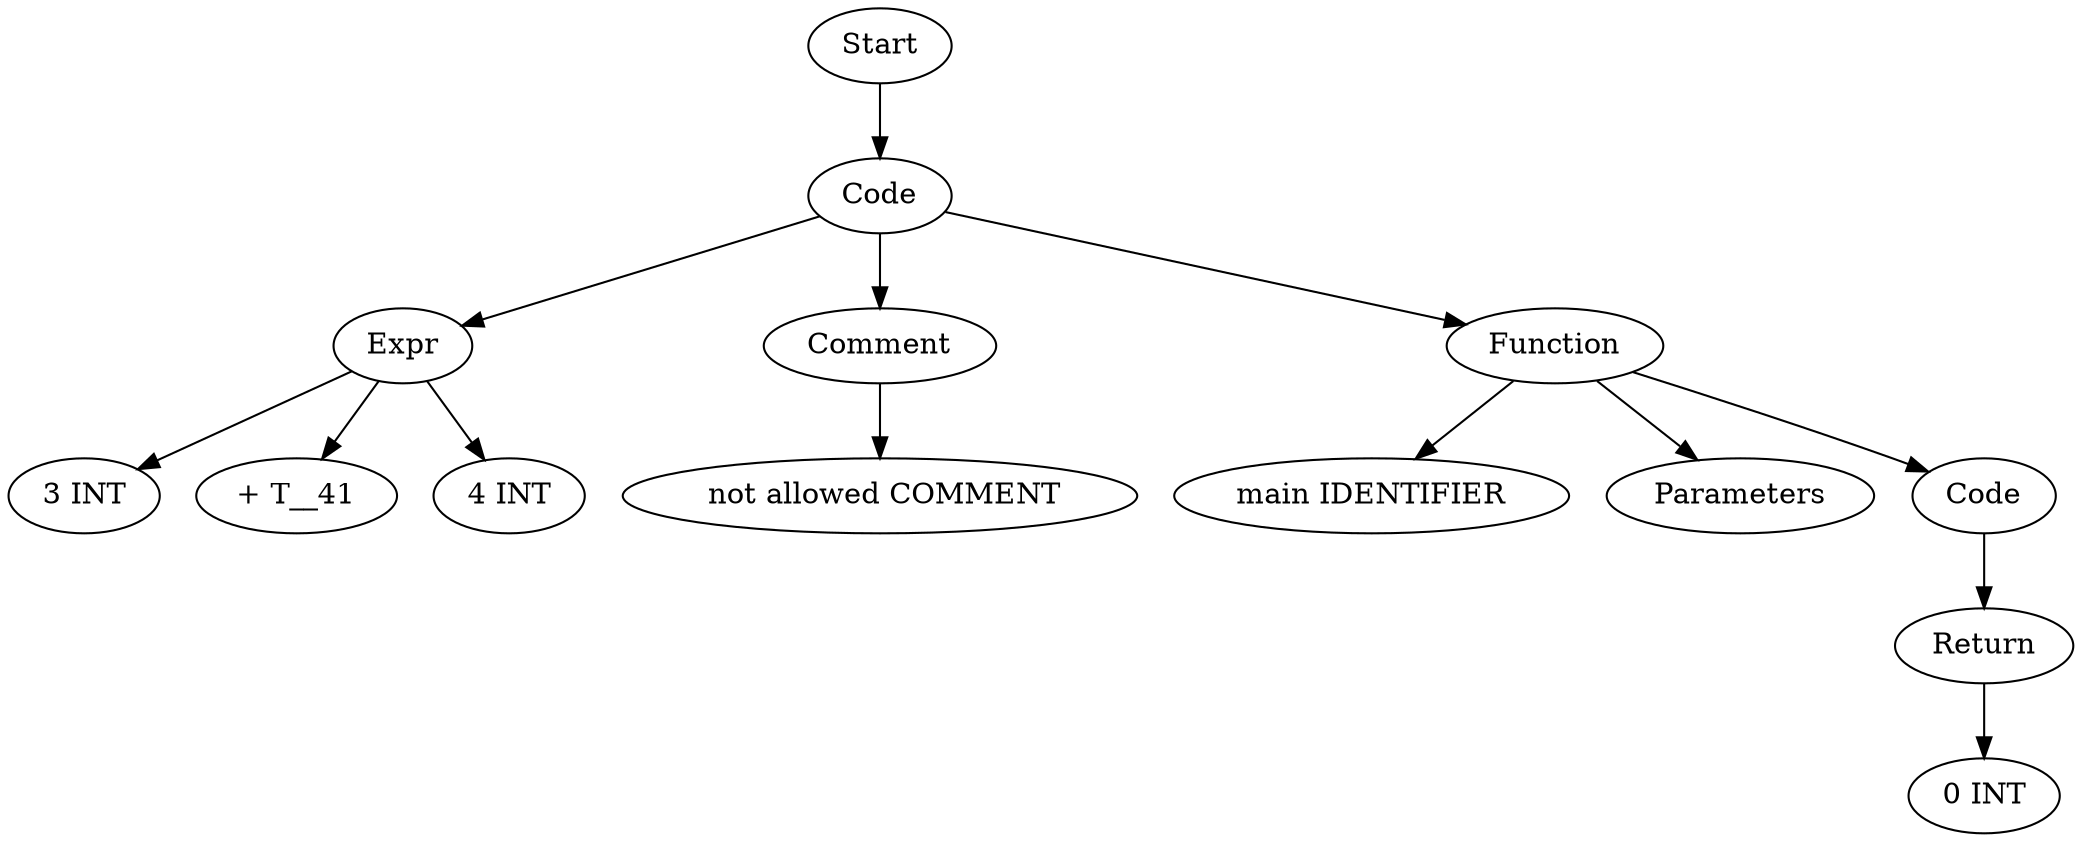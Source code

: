 digraph AST {
  "133971985536336" [label="Start"];
  "133971985536336" -> "133971985545312";
  "133971985545312" [label="Code"];
  "133971985545312" -> "133971985542192";
  "133971985545312" -> "133971985542912";
  "133971985545312" -> "133971985536096";
  "133971985542192" [label="Expr"];
  "133971985542192" -> "133971985544592";
  "133971985542192" -> "133971985538736";
  "133971985542192" -> "133971985534512";
  "133971985544592" [label="3 INT"];
  "133971985538736" [label="+ T__41"];
  "133971985534512" [label="4 INT"];
  "133971985542912" [label="Comment"];
  "133971985542912" -> "133971988250496";
  "133971988250496" [label=" not allowed COMMENT"];
  "133971985536096" [label="Function"];
  "133971985536096" -> "133971987128848";
  "133971985536096" -> "133971985545120";
  "133971985536096" -> "133971985532496";
  "133971987128848" [label="main IDENTIFIER"];
  "133971985545120" [label="Parameters"];
  "133971985532496" [label="Code"];
  "133971985532496" -> "133971985538160";
  "133971985538160" [label="Return"];
  "133971985538160" -> "133971985541664";
  "133971985541664" [label="0 INT"];
}
